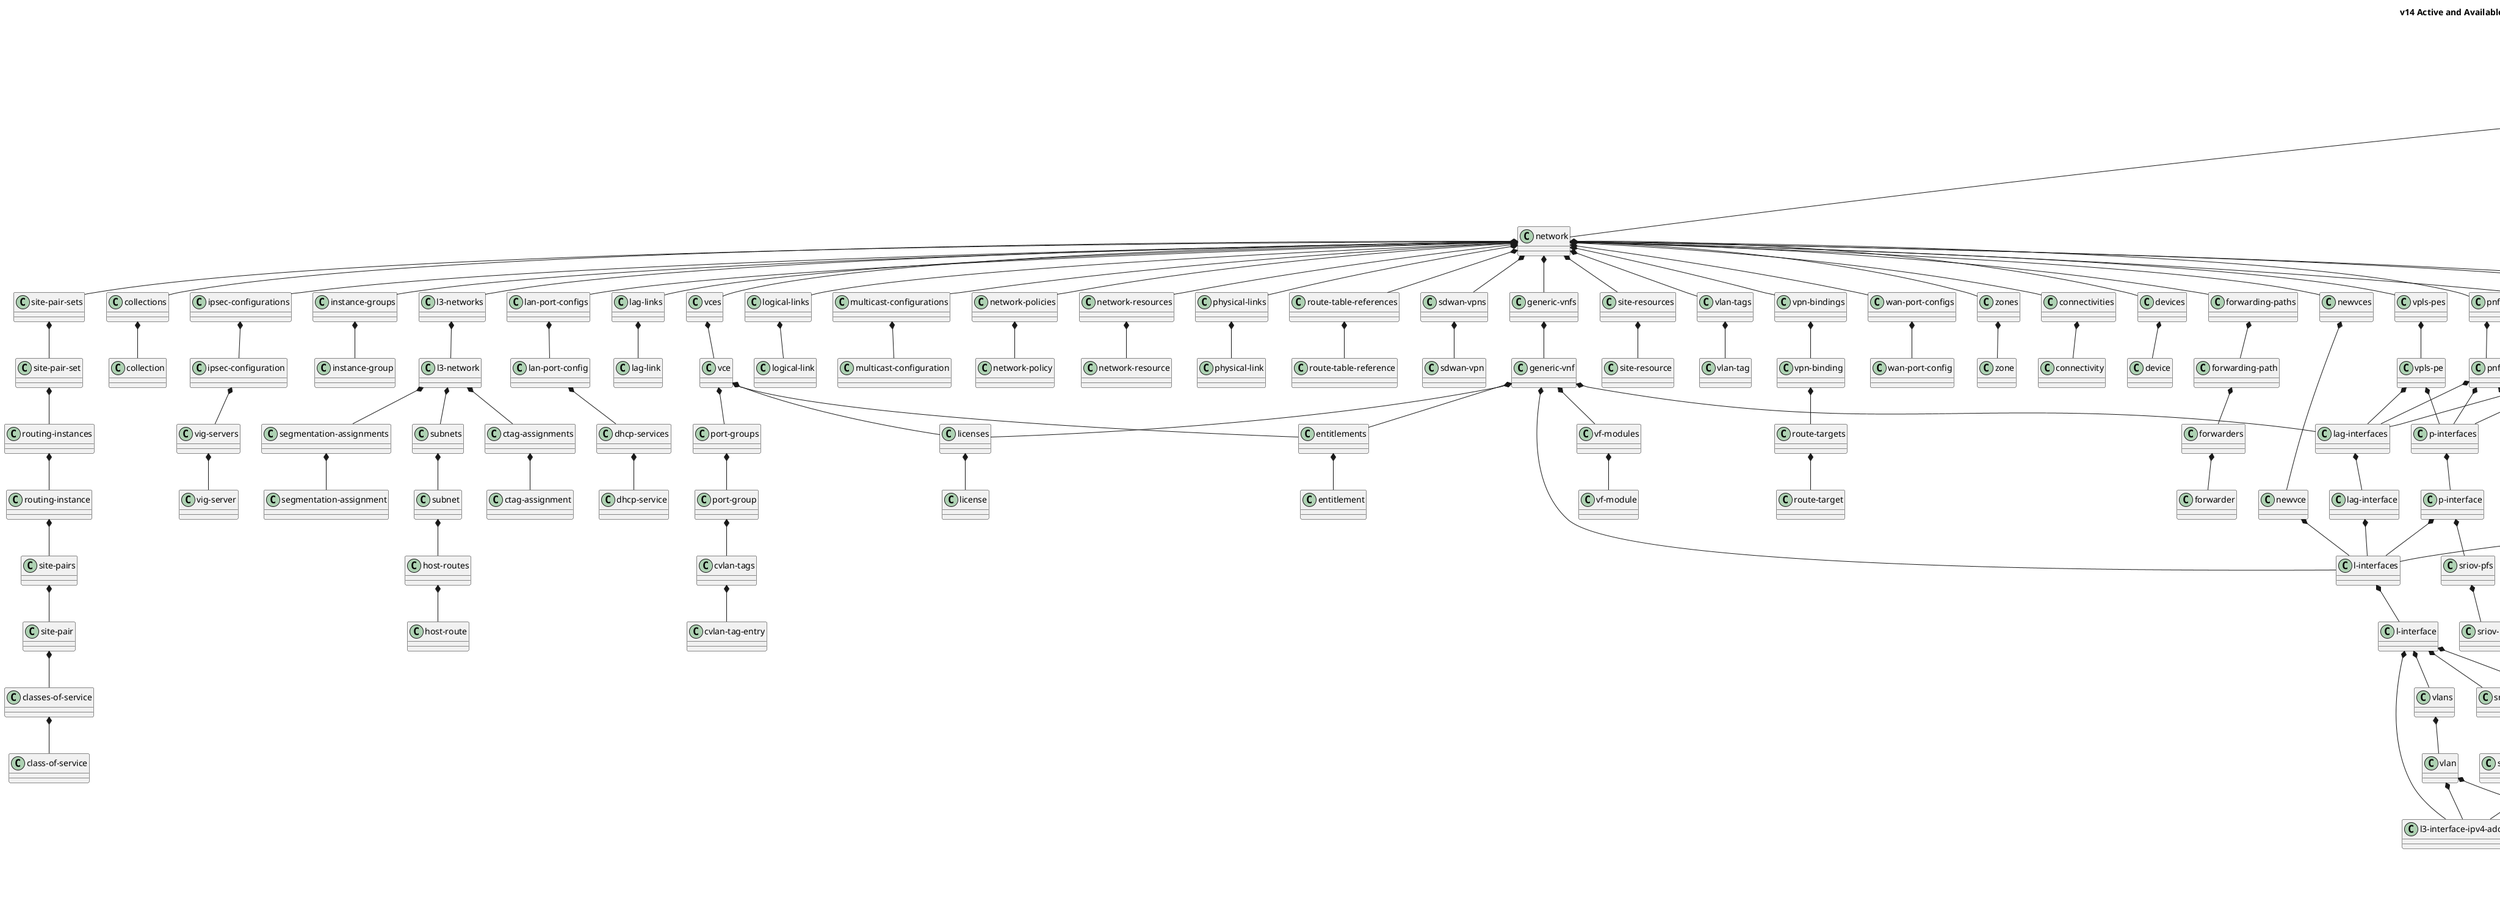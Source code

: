 @startuml

title v14 Active and Available Inventory Relationships Class Diagram
class Inventory
class business
class connectors
class connector
class metadata
class metadatum
class customers
class customer
class service-subscriptions
class service-subscription
class service-instances
class service-instance
class allotted-resources
class allotted-resource
class tunnel-xconnects
class tunnel-xconnect
class lines-of-business
class line-of-business
class owning-entities
class owning-entity
class platforms
class platform
class projects
class project
class sp-partners
class sp-partner
class cloud-infrastructure
class cloud-regions
class cloud-region
class availability-zones
class availability-zone
class dvs-switches
class dvs-switch
class esr-system-info-list
class esr-system-info
class flavors
class flavor
class hpa-capabilities
class hpa-capability
class hpa-feature-attributes
class group-assignments
class group-assignment
class images
class image
class oam-networks
class oam-network
class snapshots
class snapshot
class tenants
class tenant
class nos-servers
class nos-server
class vservers
class vserver
class l-interfaces
class l-interface
class l3-interface-ipv4-address-list
class l3-interface-ipv6-address-list
class sriov-vfs
class sriov-vf
class vlans
class vlan
class volumes
class volume
class vip-ipv4-address-list
class vip-ipv6-address-list
class volume-groups
class volume-group
class complexes
class complex
class ctag-pools
class ctag-pool
class network-profiles
class network-profile
class network-technologies
class network-technology
class operational-environments
class operational-environment
class pservers
class pserver
class hpa-capacity
class lag-interfaces
class lag-interface
class p-interfaces
class p-interface
class sriov-pfs
class sriov-pf
class virtual-data-centers
class virtual-data-center
class external-system
class esr-ems-list
class esr-ems
class esr-thirdparty-sdnc-list
class esr-thirdparty-sdnc
class esr-vnfm-list
class esr-vnfm
class network
class collections
class collection
class configurations
class configuration
class evcs
class evc
class forwarder-evcs
class forwarder-evc
class vlan-mappings
class vlan-mapping
class connectivities
class connectivity
class devices
class device
class ext-aai-networks
class ext-aai-network
class forwarding-paths
class forwarding-path
class forwarders
class forwarder
class generic-vnfs
class generic-vnf
class entitlements
class entitlement
class licenses
class license
class vf-modules
class vf-module
class instance-groups
class instance-group
class ipsec-configurations
class ipsec-configuration
class vig-servers
class vig-server
class l3-networks
class l3-network
class ctag-assignments
class ctag-assignment
class segmentation-assignments
class segmentation-assignment
class subnets
class subnet
class host-routes
class host-route
class lag-links
class lag-link
class lan-port-configs
class lan-port-config
class dhcp-services
class dhcp-service
class logical-links
class logical-link
class multicast-configurations
class multicast-configuration
class network-policies
class network-policy
class network-resources
class network-resource
class newvces
class newvce
class physical-links
class physical-link
class pnfs
class pnf
class software-versions
class software-version
class route-table-references
class route-table-reference
class sdwan-vpns
class sdwan-vpn
class site-pair-sets
class site-pair-set
class routing-instances
class routing-instance
class site-pairs
class site-pair
class classes-of-service
class class-of-service
class site-resources
class site-resource
class vces
class vce
class port-groups
class port-group
class cvlan-tags
class cvlan-tag-entry
class vlan-tags
class vlan-tag
class vnfcs
class vnfc
class cps
class cp
class vpls-pes
class vpls-pe
class vpn-bindings
class vpn-binding
class route-targets
class route-target
class wan-port-configs
class wan-port-config
class zones
class zone
class service-design-and-creation
class models
class model
class model-vers
class model-ver
class model-elements
class model-element
class model-constraints
class model-constraint
class constrained-element-sets
class constrained-element-set
class element-choice-sets
class element-choice-set
class named-queries
class named-query
class named-query-elements
class named-query-element
class property-constraints
class property-constraint
class related-lookups
class related-lookup
class service-capabilities
class service-capability
class services
class service
class vnf-images
class vnf-image
"Inventory" *-- "business"
"Inventory" *-- "cloud-infrastructure"
"Inventory" *-- "common"
"Inventory" *-- "external-system"
"Inventory" *-- "network"
"Inventory" *-- "service-design-and-creation"
"business" *-- "connectors"
"connectors" *-- "connector"
"connector" *-- "metadata"
"metadata" *-- "metadatum"
"business" *-- "customers"
"customers" *-- "customer"
"customer" *-- "service-subscriptions"
"service-subscriptions" *-- "service-subscription"
"service-subscription" *-- "service-instances"
"service-instances" *-- "service-instance"
"service-instance" *-- "allotted-resources"
"allotted-resources" *-- "allotted-resource"
"allotted-resource" *-- "tunnel-xconnects"
"tunnel-xconnects" *-- "tunnel-xconnect"
"service-instance" *-- "metadata"
"business" *-- "lines-of-business"
"lines-of-business" *-- "line-of-business"
"business" *-- "owning-entities"
"owning-entities" *-- "owning-entity"
"business" *-- "platforms"
"platforms" *-- "platform"
"business" *-- "projects"
"projects" *-- "project"
"business" *-- "sp-partners"
"sp-partners" *-- "sp-partner"
"cloud-infrastructure" *-- "cloud-regions"
"cloud-regions" *-- "cloud-region"
"cloud-region" *-- "availability-zones"
"availability-zones" *-- "availability-zone"
"cloud-region" *-- "dvs-switches"
"dvs-switches" *-- "dvs-switch"
"cloud-region" *-- "esr-system-info-list"
"esr-system-info-list" *-- "esr-system-info"
"cloud-region" *-- "flavors"
"flavors" *-- "flavor"
"flavor" *-- "hpa-capabilities"
"hpa-capabilities" *-- "hpa-capability"
"hpa-capability" *-- "hpa-feature-attributes"
"cloud-region" *-- "group-assignments"
"group-assignments" *-- "group-assignment"
"cloud-region" *-- "hpa-capabilities"
"cloud-region" *-- "images"
"images" *-- "image"
"image" *-- "metadata"
"cloud-region" *-- "oam-networks"
"oam-networks" *-- "oam-network"
"cloud-region" *-- "snapshots"
"snapshots" *-- "snapshot"
"cloud-region" *-- "tenants"
"tenants" *-- "tenant"
"tenant" *-- "nos-servers"
"nos-servers" *-- "nos-server"
"tenant" *-- "vservers"
"vservers" *-- "vserver"
"vserver" *-- "l-interfaces"
"l-interfaces" *-- "l-interface"
"l-interface" *-- "l3-interface-ipv4-address-list"
"l-interface" *-- "l3-interface-ipv6-address-list"
"l-interface" *-- "sriov-vfs"
"sriov-vfs" *-- "sriov-vf"
"l-interface" *-- "vlans"
"vlans" *-- "vlan"
"vlan" *-- "l3-interface-ipv4-address-list"
"vlan" *-- "l3-interface-ipv6-address-list"
"vserver" *-- "volumes"
"volumes" *-- "volume"
"cloud-region" *-- "vip-ipv4-address-list"
"cloud-region" *-- "vip-ipv6-address-list"
"cloud-region" *-- "volume-groups"
"volume-groups" *-- "volume-group"
"cloud-infrastructure" *-- "complexes"
"complexes" *-- "complex"
"complex" *-- "ctag-pools"
"ctag-pools" *-- "ctag-pool"
"cloud-infrastructure" *-- "network-profiles"
"network-profiles" *-- "network-profile"
"cloud-infrastructure" *-- "network-technologies"
"network-technologies" *-- "network-technology"
"cloud-infrastructure" *-- "operational-environments"
"operational-environments" *-- "operational-environment"
"cloud-infrastructure" *-- "pservers"
"pservers" *-- "pserver"
"pserver" *-- "hpa-capacity"
"pserver" *-- "lag-interfaces"
"lag-interfaces" *-- "lag-interface"
"lag-interface" *-- "l-interfaces"
"pserver" *-- "p-interfaces"
"p-interfaces" *-- "p-interface"
"p-interface" *-- "l-interfaces"
"p-interface" *-- "sriov-pfs"
"sriov-pfs" *-- "sriov-pf"
"cloud-infrastructure" *-- "virtual-data-centers"
"virtual-data-centers" *-- "virtual-data-center"
"external-system" *-- "esr-ems-list"
"esr-ems-list" *-- "esr-ems"
"esr-ems" *-- "esr-system-info-list"
"external-system" *-- "esr-thirdparty-sdnc-list"
"esr-thirdparty-sdnc-list" *-- "esr-thirdparty-sdnc"
"esr-thirdparty-sdnc" *-- "esr-system-info-list"
"external-system" *-- "esr-vnfm-list"
"esr-vnfm-list" *-- "esr-vnfm"
"esr-vnfm" *-- "esr-system-info-list"
"network" *-- "collections"
"collections" *-- "collection"
"network" *-- "configurations"
"configurations" *-- "configuration"
"configuration" *-- "evcs"
"evcs" *-- "evc"
"configuration" *-- "forwarder-evcs"
"forwarder-evcs" *-- "forwarder-evc"
"forwarder-evc" *-- "vlan-mappings"
"vlan-mappings" *-- "vlan-mapping"
"configuration" *-- "metadata"
"network" *-- "connectivities"
"connectivities" *-- "connectivity"
"network" *-- "devices"
"devices" *-- "device"
"network" *-- "ext-aai-networks"
"ext-aai-networks" *-- "ext-aai-network"
"ext-aai-network" *-- "esr-system-info"
"network" *-- "forwarding-paths"
"forwarding-paths" *-- "forwarding-path"
"forwarding-path" *-- "forwarders"
"forwarders" *-- "forwarder"
"network" *-- "generic-vnfs"
"generic-vnfs" *-- "generic-vnf"
"generic-vnf" *-- "entitlements"
"entitlements" *-- "entitlement"
"generic-vnf" *-- "l-interfaces"
"generic-vnf" *-- "lag-interfaces"
"generic-vnf" *-- "licenses"
"licenses" *-- "license"
"generic-vnf" *-- "vf-modules"
"vf-modules" *-- "vf-module"
"network" *-- "instance-groups"
"instance-groups" *-- "instance-group"
"network" *-- "ipsec-configurations"
"ipsec-configurations" *-- "ipsec-configuration"
"ipsec-configuration" *-- "vig-servers"
"vig-servers" *-- "vig-server"
"network" *-- "l3-networks"
"l3-networks" *-- "l3-network"
"l3-network" *-- "ctag-assignments"
"ctag-assignments" *-- "ctag-assignment"
"l3-network" *-- "segmentation-assignments"
"segmentation-assignments" *-- "segmentation-assignment"
"l3-network" *-- "subnets"
"subnets" *-- "subnet"
"subnet" *-- "host-routes"
"host-routes" *-- "host-route"
"network" *-- "lag-links"
"lag-links" *-- "lag-link"
"network" *-- "lan-port-configs"
"lan-port-configs" *-- "lan-port-config"
"lan-port-config" *-- "dhcp-services"
"dhcp-services" *-- "dhcp-service"
"network" *-- "logical-links"
"logical-links" *-- "logical-link"
"network" *-- "multicast-configurations"
"multicast-configurations" *-- "multicast-configuration"
"network" *-- "network-policies"
"network-policies" *-- "network-policy"
"network" *-- "network-resources"
"network-resources" *-- "network-resource"
"network" *-- "newvces"
"newvces" *-- "newvce"
"newvce" *-- "l-interfaces"
"network" *-- "physical-links"
"physical-links" *-- "physical-link"
"network" *-- "pnfs"
"pnfs" *-- "pnf"
"pnf" *-- "lag-interfaces"
"pnf" *-- "p-interfaces"
"pnf" *-- "software-versions"
"software-versions" *-- "software-version"
"network" *-- "route-table-references"
"route-table-references" *-- "route-table-reference"
"network" *-- "sdwan-vpns"
"sdwan-vpns" *-- "sdwan-vpn"
"network" *-- "site-pair-sets"
"site-pair-sets" *-- "site-pair-set"
"site-pair-set" *-- "routing-instances"
"routing-instances" *-- "routing-instance"
"routing-instance" *-- "site-pairs"
"site-pairs" *-- "site-pair"
"site-pair" *-- "classes-of-service"
"classes-of-service" *-- "class-of-service"
"network" *-- "site-resources"
"site-resources" *-- "site-resource"
"network" *-- "vces"
"vces" *-- "vce"
"vce" *-- "entitlements"
"vce" *-- "licenses"
"vce" *-- "port-groups"
"port-groups" *-- "port-group"
"port-group" *-- "cvlan-tags"
"cvlan-tags" *-- "cvlan-tag-entry"
"network" *-- "vlan-tags"
"vlan-tags" *-- "vlan-tag"
"network" *-- "vnfcs"
"vnfcs" *-- "vnfc"
"vnfc" *-- "cps"
"cps" *-- "cp"
"cp" *-- "l3-interface-ipv4-address-list"
"cp" *-- "l3-interface-ipv6-address-list"
"vnfc" *-- "l3-interface-ipv4-address-list"
"vnfc" *-- "l3-interface-ipv6-address-list"
"network" *-- "vpls-pes"
"vpls-pes" *-- "vpls-pe"
"vpls-pe" *-- "lag-interfaces"
"vpls-pe" *-- "p-interfaces"
"network" *-- "vpn-bindings"
"vpn-bindings" *-- "vpn-binding"
"vpn-binding" *-- "route-targets"
"route-targets" *-- "route-target"
"network" *-- "wan-port-configs"
"wan-port-configs" *-- "wan-port-config"
"network" *-- "zones"
"zones" *-- "zone"
"service-design-and-creation" *-- "models"
"models" *-- "model"
"model" *-- "model-vers"
"model-vers" *-- "model-ver"
"model-ver" *-- "metadata"
"model-ver" *-- "model-elements"
"model-elements" *-- "model-element"
"model-element" *-- "model-constraints"
"model-constraints" *-- "model-constraint"
"model-constraint" *-- "constrained-element-sets"
"constrained-element-sets" *-- "constrained-element-set"
"constrained-element-set" *-- "element-choice-sets"
"element-choice-sets" *-- "element-choice-set"
"service-design-and-creation" *-- "named-queries"
"named-queries" *-- "named-query"
"named-query" *-- "named-query-elements"
"named-query-elements" *-- "named-query-element"
"named-query-element" *-- "property-constraints"
"property-constraints" *-- "property-constraint"
"named-query-element" *-- "related-lookups"
"related-lookups" *-- "related-lookup"
"service-design-and-creation" *-- "service-capabilities"
"service-capabilities" *-- "service-capability"
"service-design-and-creation" *-- "services"
"services" *-- "service"
"service-design-and-creation" *-- "vnf-images"
"vnf-images" *-- "vnf-image"
@enduml
